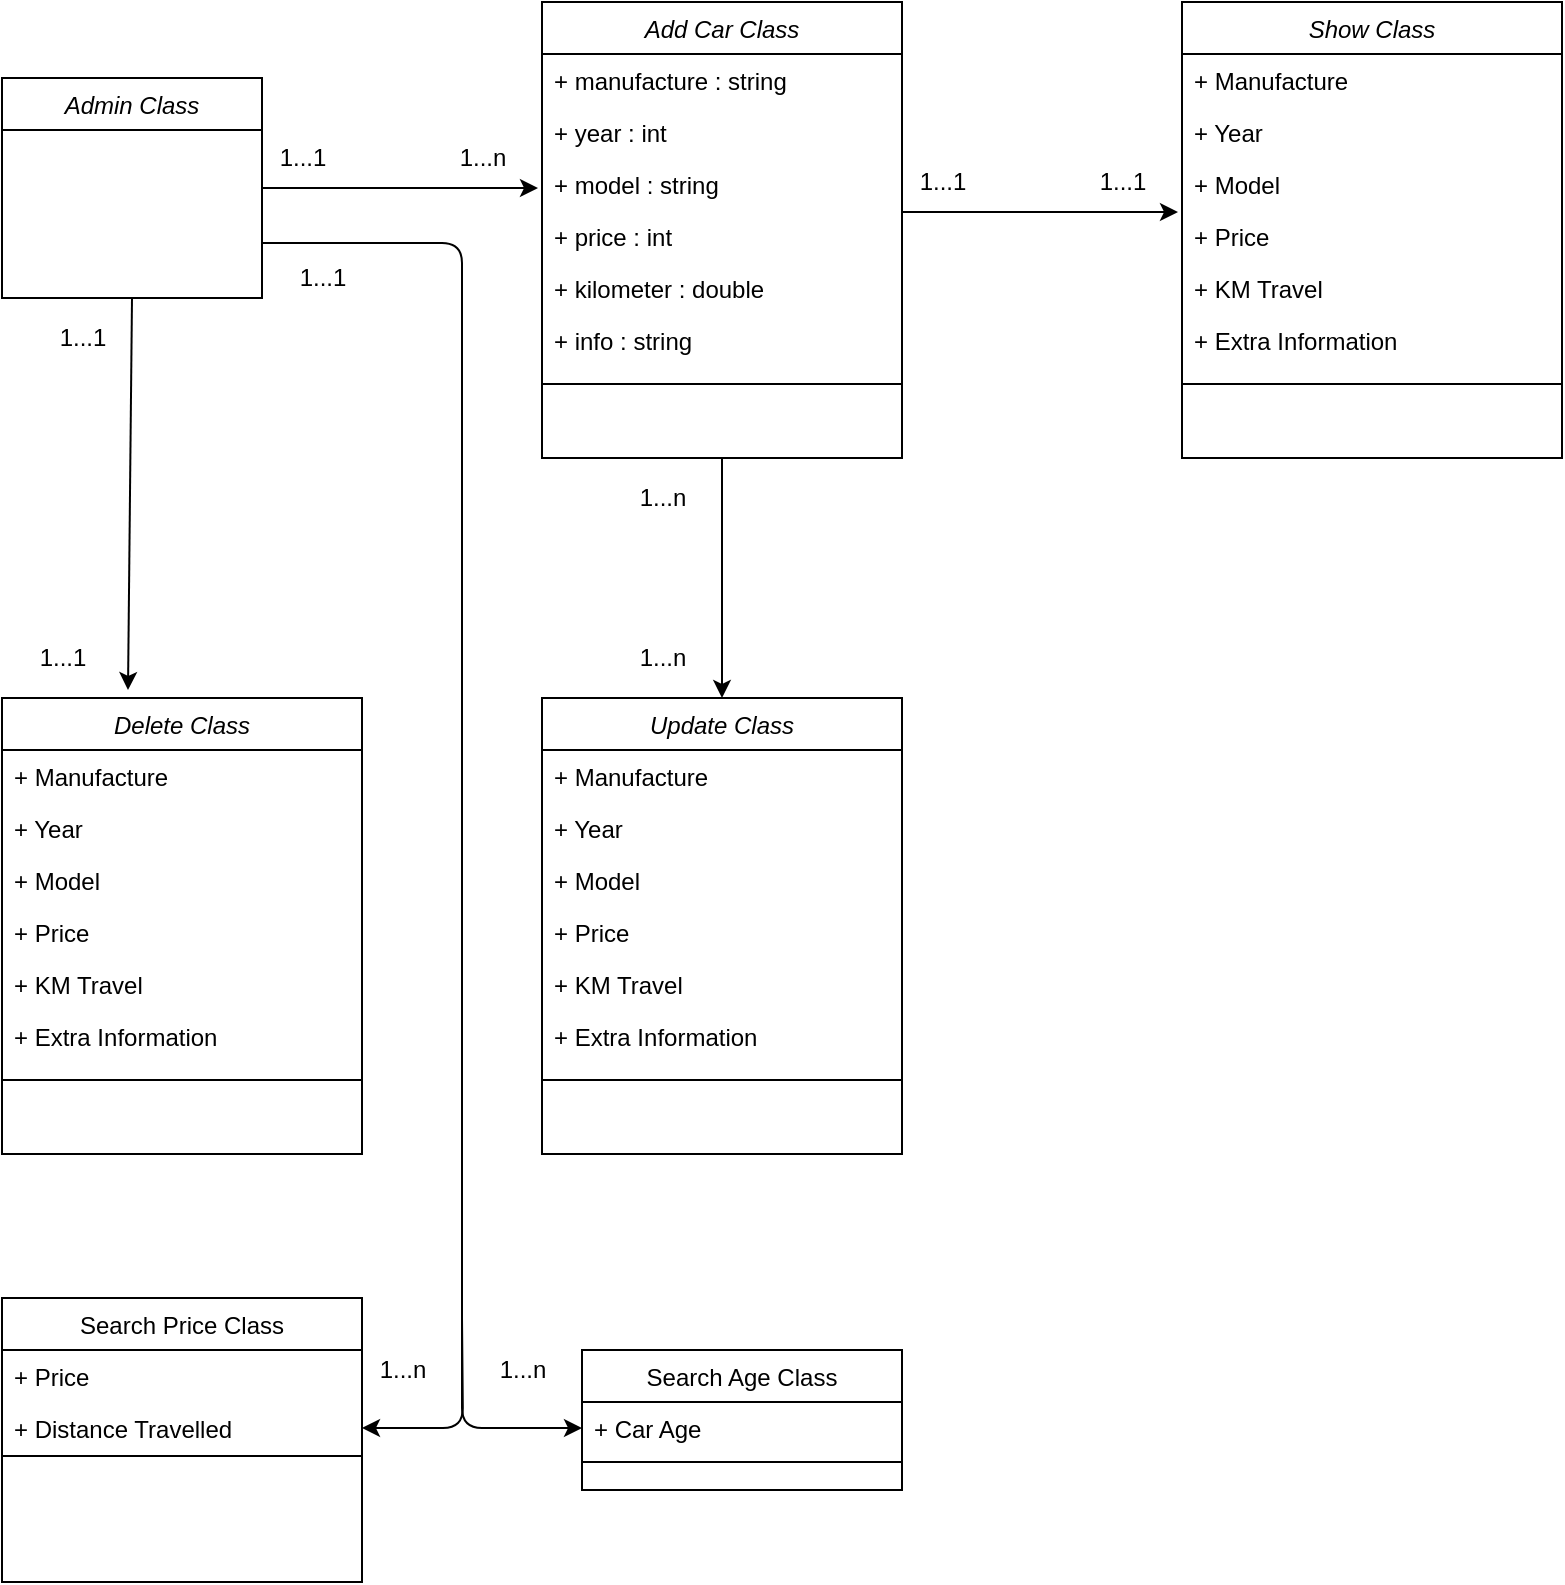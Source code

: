 <mxfile version="13.7.9" type="device"><diagram id="C5RBs43oDa-KdzZeNtuy" name="Page-1"><mxGraphModel dx="1422" dy="822" grid="1" gridSize="10" guides="1" tooltips="1" connect="1" arrows="1" fold="1" page="1" pageScale="1" pageWidth="827" pageHeight="1169" math="0" shadow="0"><root><mxCell id="WIyWlLk6GJQsqaUBKTNV-0"/><mxCell id="WIyWlLk6GJQsqaUBKTNV-1" parent="WIyWlLk6GJQsqaUBKTNV-0"/><mxCell id="gTuKr3w28_c3m__ICzxR-57" value="" style="endArrow=classic;html=1;exitX=1;exitY=0.5;exitDx=0;exitDy=0;" parent="WIyWlLk6GJQsqaUBKTNV-1" source="gUI4ceJ1UYXgJmOVqDUx-6" edge="1"><mxGeometry width="50" height="50" relative="1" as="geometry"><mxPoint x="182" y="163" as="sourcePoint"/><mxPoint x="292" y="163" as="targetPoint"/></mxGeometry></mxCell><mxCell id="gTuKr3w28_c3m__ICzxR-58" value="1...1" style="text;html=1;align=center;verticalAlign=middle;resizable=0;points=[];autosize=1;" parent="WIyWlLk6GJQsqaUBKTNV-1" vertex="1"><mxGeometry x="154" y="138" width="40" height="20" as="geometry"/></mxCell><mxCell id="gTuKr3w28_c3m__ICzxR-59" value="" style="endArrow=classic;html=1;entryX=0.5;entryY=0;entryDx=0;entryDy=0;exitX=0.5;exitY=1;exitDx=0;exitDy=0;" parent="WIyWlLk6GJQsqaUBKTNV-1" source="zkfFHV4jXpPFQw0GAbJ--0" target="gTuKr3w28_c3m__ICzxR-40" edge="1"><mxGeometry width="50" height="50" relative="1" as="geometry"><mxPoint x="354" y="348" as="sourcePoint"/><mxPoint x="404" y="298" as="targetPoint"/></mxGeometry></mxCell><mxCell id="gTuKr3w28_c3m__ICzxR-60" value="1...n" style="text;html=1;align=center;verticalAlign=middle;resizable=0;points=[];autosize=1;" parent="WIyWlLk6GJQsqaUBKTNV-1" vertex="1"><mxGeometry x="334" y="308" width="40" height="20" as="geometry"/></mxCell><mxCell id="gTuKr3w28_c3m__ICzxR-61" value="1...n" style="text;html=1;align=center;verticalAlign=middle;resizable=0;points=[];autosize=1;" parent="WIyWlLk6GJQsqaUBKTNV-1" vertex="1"><mxGeometry x="244" y="138" width="40" height="20" as="geometry"/></mxCell><mxCell id="gTuKr3w28_c3m__ICzxR-62" value="" style="endArrow=classic;html=1;exitX=1;exitY=0.5;exitDx=0;exitDy=0;" parent="WIyWlLk6GJQsqaUBKTNV-1" edge="1"><mxGeometry width="50" height="50" relative="1" as="geometry"><mxPoint x="474" y="175" as="sourcePoint"/><mxPoint x="612" y="175" as="targetPoint"/></mxGeometry></mxCell><mxCell id="gTuKr3w28_c3m__ICzxR-63" value="1...1" style="text;html=1;align=center;verticalAlign=middle;resizable=0;points=[];autosize=1;" parent="WIyWlLk6GJQsqaUBKTNV-1" vertex="1"><mxGeometry x="474" y="150" width="40" height="20" as="geometry"/></mxCell><mxCell id="gTuKr3w28_c3m__ICzxR-64" value="1...1" style="text;html=1;align=center;verticalAlign=middle;resizable=0;points=[];autosize=1;" parent="WIyWlLk6GJQsqaUBKTNV-1" vertex="1"><mxGeometry x="564" y="150" width="40" height="20" as="geometry"/></mxCell><mxCell id="gTuKr3w28_c3m__ICzxR-65" value="1...n" style="text;html=1;align=center;verticalAlign=middle;resizable=0;points=[];autosize=1;" parent="WIyWlLk6GJQsqaUBKTNV-1" vertex="1"><mxGeometry x="334" y="388" width="40" height="20" as="geometry"/></mxCell><mxCell id="gTuKr3w28_c3m__ICzxR-66" value="" style="endArrow=classic;html=1;exitX=0.5;exitY=1;exitDx=0;exitDy=0;" parent="WIyWlLk6GJQsqaUBKTNV-1" source="gUI4ceJ1UYXgJmOVqDUx-6" edge="1"><mxGeometry width="50" height="50" relative="1" as="geometry"><mxPoint x="88.5" y="234" as="sourcePoint"/><mxPoint x="87" y="414" as="targetPoint"/></mxGeometry></mxCell><mxCell id="gTuKr3w28_c3m__ICzxR-69" value="1...1" style="text;html=1;align=center;verticalAlign=middle;resizable=0;points=[];autosize=1;" parent="WIyWlLk6GJQsqaUBKTNV-1" vertex="1"><mxGeometry x="44" y="228" width="40" height="20" as="geometry"/></mxCell><mxCell id="gTuKr3w28_c3m__ICzxR-70" value="1...1" style="text;html=1;align=center;verticalAlign=middle;resizable=0;points=[];autosize=1;" parent="WIyWlLk6GJQsqaUBKTNV-1" vertex="1"><mxGeometry x="34" y="388" width="40" height="20" as="geometry"/></mxCell><mxCell id="gTuKr3w28_c3m__ICzxR-72" value="" style="endArrow=classic;html=1;entryX=1;entryY=0.5;entryDx=0;entryDy=0;edgeStyle=orthogonalEdgeStyle;" parent="WIyWlLk6GJQsqaUBKTNV-1" target="gTuKr3w28_c3m__ICzxR-39" edge="1"><mxGeometry width="50" height="50" relative="1" as="geometry"><mxPoint x="254" y="728" as="sourcePoint"/><mxPoint x="674" y="618" as="targetPoint"/></mxGeometry></mxCell><mxCell id="gTuKr3w28_c3m__ICzxR-73" value="1...1" style="text;html=1;align=center;verticalAlign=middle;resizable=0;points=[];autosize=1;" parent="WIyWlLk6GJQsqaUBKTNV-1" vertex="1"><mxGeometry x="164" y="198" width="40" height="20" as="geometry"/></mxCell><mxCell id="gTuKr3w28_c3m__ICzxR-74" value="1...n" style="text;html=1;align=center;verticalAlign=middle;resizable=0;points=[];autosize=1;" parent="WIyWlLk6GJQsqaUBKTNV-1" vertex="1"><mxGeometry x="204" y="744" width="40" height="20" as="geometry"/></mxCell><mxCell id="gTuKr3w28_c3m__ICzxR-75" value="1...n" style="text;html=1;align=center;verticalAlign=middle;resizable=0;points=[];autosize=1;" parent="WIyWlLk6GJQsqaUBKTNV-1" vertex="1"><mxGeometry x="264" y="744" width="40" height="20" as="geometry"/></mxCell><mxCell id="gTuKr3w28_c3m__ICzxR-76" value="" style="endArrow=classic;html=1;edgeStyle=orthogonalEdgeStyle;exitX=1;exitY=0.75;exitDx=0;exitDy=0;entryX=0;entryY=0.5;entryDx=0;entryDy=0;" parent="WIyWlLk6GJQsqaUBKTNV-1" source="gUI4ceJ1UYXgJmOVqDUx-6" target="zkfFHV4jXpPFQw0GAbJ--14" edge="1"><mxGeometry width="50" height="50" relative="1" as="geometry"><mxPoint x="684" y="508" as="sourcePoint"/><mxPoint x="734" y="458" as="targetPoint"/><Array as="points"><mxPoint x="254" y="191"/><mxPoint x="254" y="783"/></Array></mxGeometry></mxCell><mxCell id="zkfFHV4jXpPFQw0GAbJ--0" value="Add Car Class" style="swimlane;fontStyle=2;align=center;verticalAlign=top;childLayout=stackLayout;horizontal=1;startSize=26;horizontalStack=0;resizeParent=1;resizeLast=0;collapsible=1;marginBottom=0;rounded=0;shadow=0;strokeWidth=1;" parent="WIyWlLk6GJQsqaUBKTNV-1" vertex="1"><mxGeometry x="294" y="70" width="180" height="228" as="geometry"><mxRectangle x="230" y="140" width="160" height="26" as="alternateBounds"/></mxGeometry></mxCell><mxCell id="zkfFHV4jXpPFQw0GAbJ--1" value="+ manufacture : string" style="text;align=left;verticalAlign=top;spacingLeft=4;spacingRight=4;overflow=hidden;rotatable=0;points=[[0,0.5],[1,0.5]];portConstraint=eastwest;" parent="zkfFHV4jXpPFQw0GAbJ--0" vertex="1"><mxGeometry y="26" width="180" height="26" as="geometry"/></mxCell><mxCell id="zkfFHV4jXpPFQw0GAbJ--2" value="+ year : int" style="text;align=left;verticalAlign=top;spacingLeft=4;spacingRight=4;overflow=hidden;rotatable=0;points=[[0,0.5],[1,0.5]];portConstraint=eastwest;rounded=0;shadow=0;html=0;" parent="zkfFHV4jXpPFQw0GAbJ--0" vertex="1"><mxGeometry y="52" width="180" height="26" as="geometry"/></mxCell><mxCell id="zkfFHV4jXpPFQw0GAbJ--3" value="+ model : string" style="text;align=left;verticalAlign=top;spacingLeft=4;spacingRight=4;overflow=hidden;rotatable=0;points=[[0,0.5],[1,0.5]];portConstraint=eastwest;rounded=0;shadow=0;html=0;" parent="zkfFHV4jXpPFQw0GAbJ--0" vertex="1"><mxGeometry y="78" width="180" height="26" as="geometry"/></mxCell><mxCell id="gTuKr3w28_c3m__ICzxR-13" value="+ price : int" style="text;align=left;verticalAlign=top;spacingLeft=4;spacingRight=4;overflow=hidden;rotatable=0;points=[[0,0.5],[1,0.5]];portConstraint=eastwest;rounded=0;shadow=0;html=0;" parent="zkfFHV4jXpPFQw0GAbJ--0" vertex="1"><mxGeometry y="104" width="180" height="26" as="geometry"/></mxCell><mxCell id="gTuKr3w28_c3m__ICzxR-0" value="+ kilometer : double" style="text;align=left;verticalAlign=top;spacingLeft=4;spacingRight=4;overflow=hidden;rotatable=0;points=[[0,0.5],[1,0.5]];portConstraint=eastwest;rounded=0;shadow=0;html=0;" parent="zkfFHV4jXpPFQw0GAbJ--0" vertex="1"><mxGeometry y="130" width="180" height="26" as="geometry"/></mxCell><mxCell id="gTuKr3w28_c3m__ICzxR-14" value="+ info : string" style="text;align=left;verticalAlign=top;spacingLeft=4;spacingRight=4;overflow=hidden;rotatable=0;points=[[0,0.5],[1,0.5]];portConstraint=eastwest;rounded=0;shadow=0;html=0;" parent="zkfFHV4jXpPFQw0GAbJ--0" vertex="1"><mxGeometry y="156" width="180" height="26" as="geometry"/></mxCell><mxCell id="zkfFHV4jXpPFQw0GAbJ--4" value="" style="line;html=1;strokeWidth=1;align=left;verticalAlign=middle;spacingTop=-1;spacingLeft=3;spacingRight=3;rotatable=0;labelPosition=right;points=[];portConstraint=eastwest;" parent="zkfFHV4jXpPFQw0GAbJ--0" vertex="1"><mxGeometry y="182" width="180" height="18" as="geometry"/></mxCell><mxCell id="gUI4ceJ1UYXgJmOVqDUx-6" value="Admin Class" style="swimlane;fontStyle=2;align=center;verticalAlign=top;childLayout=stackLayout;horizontal=1;startSize=26;horizontalStack=0;resizeParent=1;resizeLast=0;collapsible=1;marginBottom=0;rounded=0;shadow=0;strokeWidth=1;" parent="WIyWlLk6GJQsqaUBKTNV-1" vertex="1"><mxGeometry x="24" y="108" width="130" height="110" as="geometry"><mxRectangle x="230" y="140" width="160" height="26" as="alternateBounds"/></mxGeometry></mxCell><mxCell id="gTuKr3w28_c3m__ICzxR-27" value="Show Class" style="swimlane;fontStyle=2;align=center;verticalAlign=top;childLayout=stackLayout;horizontal=1;startSize=26;horizontalStack=0;resizeParent=1;resizeLast=0;collapsible=1;marginBottom=0;rounded=0;shadow=0;strokeWidth=1;" parent="WIyWlLk6GJQsqaUBKTNV-1" vertex="1"><mxGeometry x="614" y="70" width="190" height="228" as="geometry"><mxRectangle x="230" y="140" width="160" height="26" as="alternateBounds"/></mxGeometry></mxCell><mxCell id="gTuKr3w28_c3m__ICzxR-28" value="+ Manufacture" style="text;align=left;verticalAlign=top;spacingLeft=4;spacingRight=4;overflow=hidden;rotatable=0;points=[[0,0.5],[1,0.5]];portConstraint=eastwest;" parent="gTuKr3w28_c3m__ICzxR-27" vertex="1"><mxGeometry y="26" width="190" height="26" as="geometry"/></mxCell><mxCell id="gTuKr3w28_c3m__ICzxR-29" value="+ Year" style="text;align=left;verticalAlign=top;spacingLeft=4;spacingRight=4;overflow=hidden;rotatable=0;points=[[0,0.5],[1,0.5]];portConstraint=eastwest;rounded=0;shadow=0;html=0;" parent="gTuKr3w28_c3m__ICzxR-27" vertex="1"><mxGeometry y="52" width="190" height="26" as="geometry"/></mxCell><mxCell id="gTuKr3w28_c3m__ICzxR-30" value="+ Model" style="text;align=left;verticalAlign=top;spacingLeft=4;spacingRight=4;overflow=hidden;rotatable=0;points=[[0,0.5],[1,0.5]];portConstraint=eastwest;rounded=0;shadow=0;html=0;" parent="gTuKr3w28_c3m__ICzxR-27" vertex="1"><mxGeometry y="78" width="190" height="26" as="geometry"/></mxCell><mxCell id="gTuKr3w28_c3m__ICzxR-31" value="+ Price" style="text;align=left;verticalAlign=top;spacingLeft=4;spacingRight=4;overflow=hidden;rotatable=0;points=[[0,0.5],[1,0.5]];portConstraint=eastwest;rounded=0;shadow=0;html=0;" parent="gTuKr3w28_c3m__ICzxR-27" vertex="1"><mxGeometry y="104" width="190" height="26" as="geometry"/></mxCell><mxCell id="gTuKr3w28_c3m__ICzxR-32" value="+ KM Travel" style="text;align=left;verticalAlign=top;spacingLeft=4;spacingRight=4;overflow=hidden;rotatable=0;points=[[0,0.5],[1,0.5]];portConstraint=eastwest;rounded=0;shadow=0;html=0;" parent="gTuKr3w28_c3m__ICzxR-27" vertex="1"><mxGeometry y="130" width="190" height="26" as="geometry"/></mxCell><mxCell id="gTuKr3w28_c3m__ICzxR-33" value="+ Extra Information" style="text;align=left;verticalAlign=top;spacingLeft=4;spacingRight=4;overflow=hidden;rotatable=0;points=[[0,0.5],[1,0.5]];portConstraint=eastwest;rounded=0;shadow=0;html=0;" parent="gTuKr3w28_c3m__ICzxR-27" vertex="1"><mxGeometry y="156" width="190" height="26" as="geometry"/></mxCell><mxCell id="gTuKr3w28_c3m__ICzxR-34" value="" style="line;html=1;strokeWidth=1;align=left;verticalAlign=middle;spacingTop=-1;spacingLeft=3;spacingRight=3;rotatable=0;labelPosition=right;points=[];portConstraint=eastwest;" parent="gTuKr3w28_c3m__ICzxR-27" vertex="1"><mxGeometry y="182" width="190" height="18" as="geometry"/></mxCell><mxCell id="gTuKr3w28_c3m__ICzxR-40" value="Update Class" style="swimlane;fontStyle=2;align=center;verticalAlign=top;childLayout=stackLayout;horizontal=1;startSize=26;horizontalStack=0;resizeParent=1;resizeLast=0;collapsible=1;marginBottom=0;rounded=0;shadow=0;strokeWidth=1;" parent="WIyWlLk6GJQsqaUBKTNV-1" vertex="1"><mxGeometry x="294" y="418" width="180" height="228" as="geometry"><mxRectangle x="230" y="140" width="160" height="26" as="alternateBounds"/></mxGeometry></mxCell><mxCell id="gTuKr3w28_c3m__ICzxR-41" value="+ Manufacture" style="text;align=left;verticalAlign=top;spacingLeft=4;spacingRight=4;overflow=hidden;rotatable=0;points=[[0,0.5],[1,0.5]];portConstraint=eastwest;" parent="gTuKr3w28_c3m__ICzxR-40" vertex="1"><mxGeometry y="26" width="180" height="26" as="geometry"/></mxCell><mxCell id="gTuKr3w28_c3m__ICzxR-42" value="+ Year" style="text;align=left;verticalAlign=top;spacingLeft=4;spacingRight=4;overflow=hidden;rotatable=0;points=[[0,0.5],[1,0.5]];portConstraint=eastwest;rounded=0;shadow=0;html=0;" parent="gTuKr3w28_c3m__ICzxR-40" vertex="1"><mxGeometry y="52" width="180" height="26" as="geometry"/></mxCell><mxCell id="gTuKr3w28_c3m__ICzxR-43" value="+ Model" style="text;align=left;verticalAlign=top;spacingLeft=4;spacingRight=4;overflow=hidden;rotatable=0;points=[[0,0.5],[1,0.5]];portConstraint=eastwest;rounded=0;shadow=0;html=0;" parent="gTuKr3w28_c3m__ICzxR-40" vertex="1"><mxGeometry y="78" width="180" height="26" as="geometry"/></mxCell><mxCell id="gTuKr3w28_c3m__ICzxR-44" value="+ Price" style="text;align=left;verticalAlign=top;spacingLeft=4;spacingRight=4;overflow=hidden;rotatable=0;points=[[0,0.5],[1,0.5]];portConstraint=eastwest;rounded=0;shadow=0;html=0;" parent="gTuKr3w28_c3m__ICzxR-40" vertex="1"><mxGeometry y="104" width="180" height="26" as="geometry"/></mxCell><mxCell id="gTuKr3w28_c3m__ICzxR-45" value="+ KM Travel" style="text;align=left;verticalAlign=top;spacingLeft=4;spacingRight=4;overflow=hidden;rotatable=0;points=[[0,0.5],[1,0.5]];portConstraint=eastwest;rounded=0;shadow=0;html=0;" parent="gTuKr3w28_c3m__ICzxR-40" vertex="1"><mxGeometry y="130" width="180" height="26" as="geometry"/></mxCell><mxCell id="gTuKr3w28_c3m__ICzxR-46" value="+ Extra Information" style="text;align=left;verticalAlign=top;spacingLeft=4;spacingRight=4;overflow=hidden;rotatable=0;points=[[0,0.5],[1,0.5]];portConstraint=eastwest;rounded=0;shadow=0;html=0;" parent="gTuKr3w28_c3m__ICzxR-40" vertex="1"><mxGeometry y="156" width="180" height="26" as="geometry"/></mxCell><mxCell id="gTuKr3w28_c3m__ICzxR-47" value="" style="line;html=1;strokeWidth=1;align=left;verticalAlign=middle;spacingTop=-1;spacingLeft=3;spacingRight=3;rotatable=0;labelPosition=right;points=[];portConstraint=eastwest;" parent="gTuKr3w28_c3m__ICzxR-40" vertex="1"><mxGeometry y="182" width="180" height="18" as="geometry"/></mxCell><mxCell id="gTuKr3w28_c3m__ICzxR-48" value="Delete Class" style="swimlane;fontStyle=2;align=center;verticalAlign=top;childLayout=stackLayout;horizontal=1;startSize=26;horizontalStack=0;resizeParent=1;resizeLast=0;collapsible=1;marginBottom=0;rounded=0;shadow=0;strokeWidth=1;" parent="WIyWlLk6GJQsqaUBKTNV-1" vertex="1"><mxGeometry x="24" y="418" width="180" height="228" as="geometry"><mxRectangle x="230" y="140" width="160" height="26" as="alternateBounds"/></mxGeometry></mxCell><mxCell id="gTuKr3w28_c3m__ICzxR-49" value="+ Manufacture" style="text;align=left;verticalAlign=top;spacingLeft=4;spacingRight=4;overflow=hidden;rotatable=0;points=[[0,0.5],[1,0.5]];portConstraint=eastwest;" parent="gTuKr3w28_c3m__ICzxR-48" vertex="1"><mxGeometry y="26" width="180" height="26" as="geometry"/></mxCell><mxCell id="gTuKr3w28_c3m__ICzxR-50" value="+ Year" style="text;align=left;verticalAlign=top;spacingLeft=4;spacingRight=4;overflow=hidden;rotatable=0;points=[[0,0.5],[1,0.5]];portConstraint=eastwest;rounded=0;shadow=0;html=0;" parent="gTuKr3w28_c3m__ICzxR-48" vertex="1"><mxGeometry y="52" width="180" height="26" as="geometry"/></mxCell><mxCell id="gTuKr3w28_c3m__ICzxR-51" value="+ Model" style="text;align=left;verticalAlign=top;spacingLeft=4;spacingRight=4;overflow=hidden;rotatable=0;points=[[0,0.5],[1,0.5]];portConstraint=eastwest;rounded=0;shadow=0;html=0;" parent="gTuKr3w28_c3m__ICzxR-48" vertex="1"><mxGeometry y="78" width="180" height="26" as="geometry"/></mxCell><mxCell id="gTuKr3w28_c3m__ICzxR-52" value="+ Price" style="text;align=left;verticalAlign=top;spacingLeft=4;spacingRight=4;overflow=hidden;rotatable=0;points=[[0,0.5],[1,0.5]];portConstraint=eastwest;rounded=0;shadow=0;html=0;" parent="gTuKr3w28_c3m__ICzxR-48" vertex="1"><mxGeometry y="104" width="180" height="26" as="geometry"/></mxCell><mxCell id="gTuKr3w28_c3m__ICzxR-53" value="+ KM Travel" style="text;align=left;verticalAlign=top;spacingLeft=4;spacingRight=4;overflow=hidden;rotatable=0;points=[[0,0.5],[1,0.5]];portConstraint=eastwest;rounded=0;shadow=0;html=0;" parent="gTuKr3w28_c3m__ICzxR-48" vertex="1"><mxGeometry y="130" width="180" height="26" as="geometry"/></mxCell><mxCell id="gTuKr3w28_c3m__ICzxR-54" value="+ Extra Information" style="text;align=left;verticalAlign=top;spacingLeft=4;spacingRight=4;overflow=hidden;rotatable=0;points=[[0,0.5],[1,0.5]];portConstraint=eastwest;rounded=0;shadow=0;html=0;" parent="gTuKr3w28_c3m__ICzxR-48" vertex="1"><mxGeometry y="156" width="180" height="26" as="geometry"/></mxCell><mxCell id="gTuKr3w28_c3m__ICzxR-55" value="" style="line;html=1;strokeWidth=1;align=left;verticalAlign=middle;spacingTop=-1;spacingLeft=3;spacingRight=3;rotatable=0;labelPosition=right;points=[];portConstraint=eastwest;" parent="gTuKr3w28_c3m__ICzxR-48" vertex="1"><mxGeometry y="182" width="180" height="18" as="geometry"/></mxCell><mxCell id="zkfFHV4jXpPFQw0GAbJ--13" value="Search Age Class" style="swimlane;fontStyle=0;align=center;verticalAlign=top;childLayout=stackLayout;horizontal=1;startSize=26;horizontalStack=0;resizeParent=1;resizeLast=0;collapsible=1;marginBottom=0;rounded=0;shadow=0;strokeWidth=1;" parent="WIyWlLk6GJQsqaUBKTNV-1" vertex="1"><mxGeometry x="314" y="744" width="160" height="70" as="geometry"><mxRectangle x="340" y="380" width="170" height="26" as="alternateBounds"/></mxGeometry></mxCell><mxCell id="zkfFHV4jXpPFQw0GAbJ--14" value="+ Car Age" style="text;align=left;verticalAlign=top;spacingLeft=4;spacingRight=4;overflow=hidden;rotatable=0;points=[[0,0.5],[1,0.5]];portConstraint=eastwest;" parent="zkfFHV4jXpPFQw0GAbJ--13" vertex="1"><mxGeometry y="26" width="160" height="26" as="geometry"/></mxCell><mxCell id="zkfFHV4jXpPFQw0GAbJ--15" value="" style="line;html=1;strokeWidth=1;align=left;verticalAlign=middle;spacingTop=-1;spacingLeft=3;spacingRight=3;rotatable=0;labelPosition=right;points=[];portConstraint=eastwest;" parent="zkfFHV4jXpPFQw0GAbJ--13" vertex="1"><mxGeometry y="52" width="160" height="8" as="geometry"/></mxCell><mxCell id="gTuKr3w28_c3m__ICzxR-35" value="Search Price Class" style="swimlane;fontStyle=0;align=center;verticalAlign=top;childLayout=stackLayout;horizontal=1;startSize=26;horizontalStack=0;resizeParent=1;resizeLast=0;collapsible=1;marginBottom=0;rounded=0;shadow=0;strokeWidth=1;" parent="WIyWlLk6GJQsqaUBKTNV-1" vertex="1"><mxGeometry x="24" y="718" width="180" height="142" as="geometry"><mxRectangle x="340" y="380" width="170" height="26" as="alternateBounds"/></mxGeometry></mxCell><mxCell id="gTuKr3w28_c3m__ICzxR-36" value="+ Price" style="text;align=left;verticalAlign=top;spacingLeft=4;spacingRight=4;overflow=hidden;rotatable=0;points=[[0,0.5],[1,0.5]];portConstraint=eastwest;" parent="gTuKr3w28_c3m__ICzxR-35" vertex="1"><mxGeometry y="26" width="180" height="26" as="geometry"/></mxCell><mxCell id="gTuKr3w28_c3m__ICzxR-39" value="+ Distance Travelled" style="text;align=left;verticalAlign=top;spacingLeft=4;spacingRight=4;overflow=hidden;rotatable=0;points=[[0,0.5],[1,0.5]];portConstraint=eastwest;" parent="gTuKr3w28_c3m__ICzxR-35" vertex="1"><mxGeometry y="52" width="180" height="26" as="geometry"/></mxCell><mxCell id="gTuKr3w28_c3m__ICzxR-37" value="" style="line;html=1;strokeWidth=1;align=left;verticalAlign=middle;spacingTop=-1;spacingLeft=3;spacingRight=3;rotatable=0;labelPosition=right;points=[];portConstraint=eastwest;" parent="gTuKr3w28_c3m__ICzxR-35" vertex="1"><mxGeometry y="78" width="180" height="2" as="geometry"/></mxCell></root></mxGraphModel></diagram></mxfile>